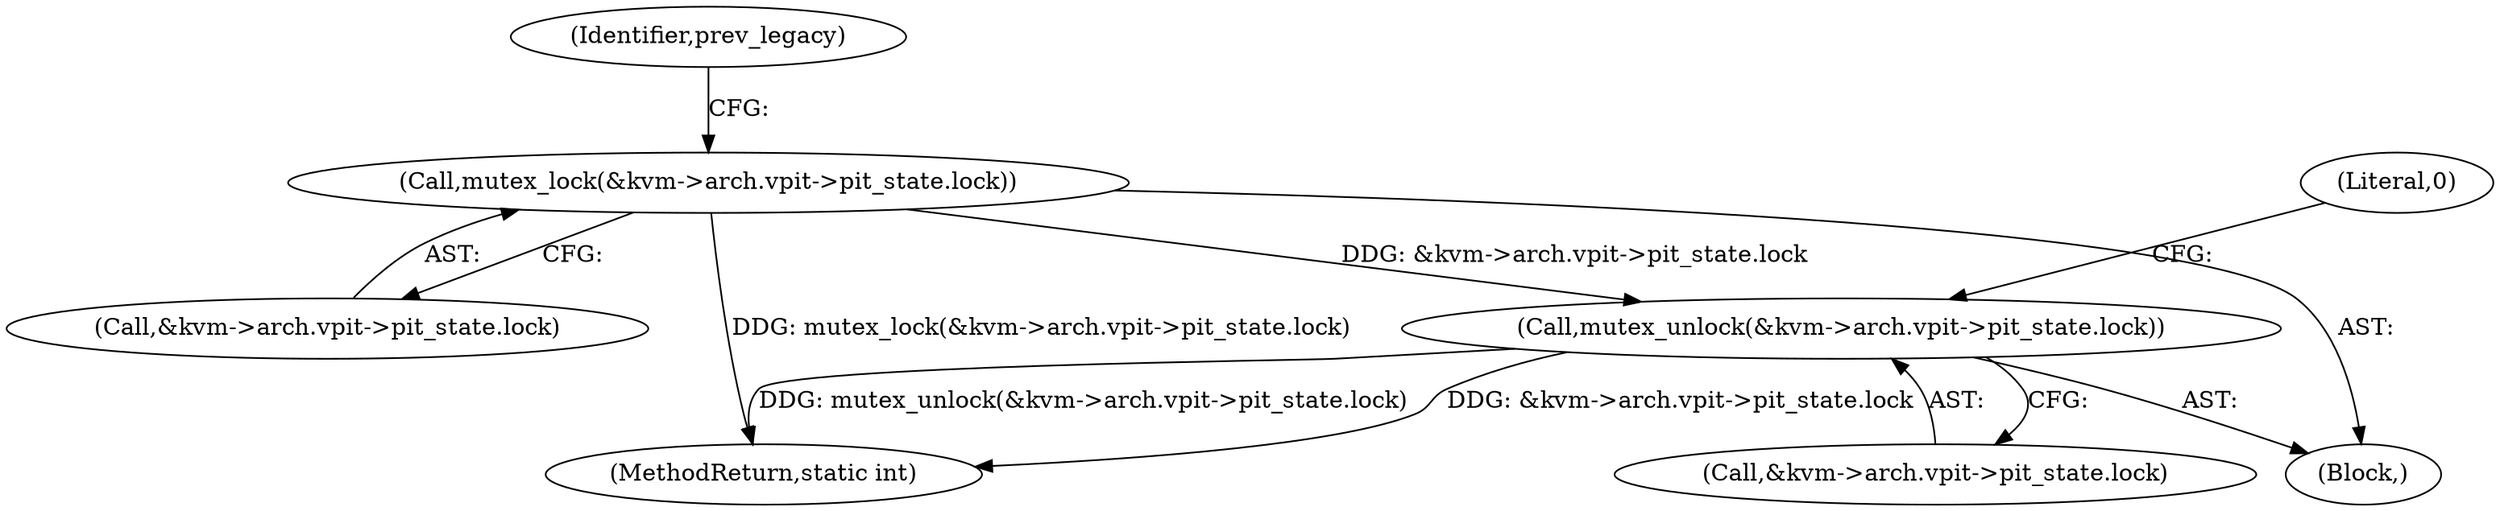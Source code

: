 digraph "0_linux_0185604c2d82c560dab2f2933a18f797e74ab5a8_0@API" {
"1000110" [label="(Call,mutex_lock(&kvm->arch.vpit->pit_state.lock))"];
"1000204" [label="(Call,mutex_unlock(&kvm->arch.vpit->pit_state.lock))"];
"1000103" [label="(Block,)"];
"1000111" [label="(Call,&kvm->arch.vpit->pit_state.lock)"];
"1000122" [label="(Identifier,prev_legacy)"];
"1000110" [label="(Call,mutex_lock(&kvm->arch.vpit->pit_state.lock))"];
"1000217" [label="(MethodReturn,static int)"];
"1000204" [label="(Call,mutex_unlock(&kvm->arch.vpit->pit_state.lock))"];
"1000216" [label="(Literal,0)"];
"1000205" [label="(Call,&kvm->arch.vpit->pit_state.lock)"];
"1000110" -> "1000103"  [label="AST: "];
"1000110" -> "1000111"  [label="CFG: "];
"1000111" -> "1000110"  [label="AST: "];
"1000122" -> "1000110"  [label="CFG: "];
"1000110" -> "1000217"  [label="DDG: mutex_lock(&kvm->arch.vpit->pit_state.lock)"];
"1000110" -> "1000204"  [label="DDG: &kvm->arch.vpit->pit_state.lock"];
"1000204" -> "1000103"  [label="AST: "];
"1000204" -> "1000205"  [label="CFG: "];
"1000205" -> "1000204"  [label="AST: "];
"1000216" -> "1000204"  [label="CFG: "];
"1000204" -> "1000217"  [label="DDG: &kvm->arch.vpit->pit_state.lock"];
"1000204" -> "1000217"  [label="DDG: mutex_unlock(&kvm->arch.vpit->pit_state.lock)"];
}
